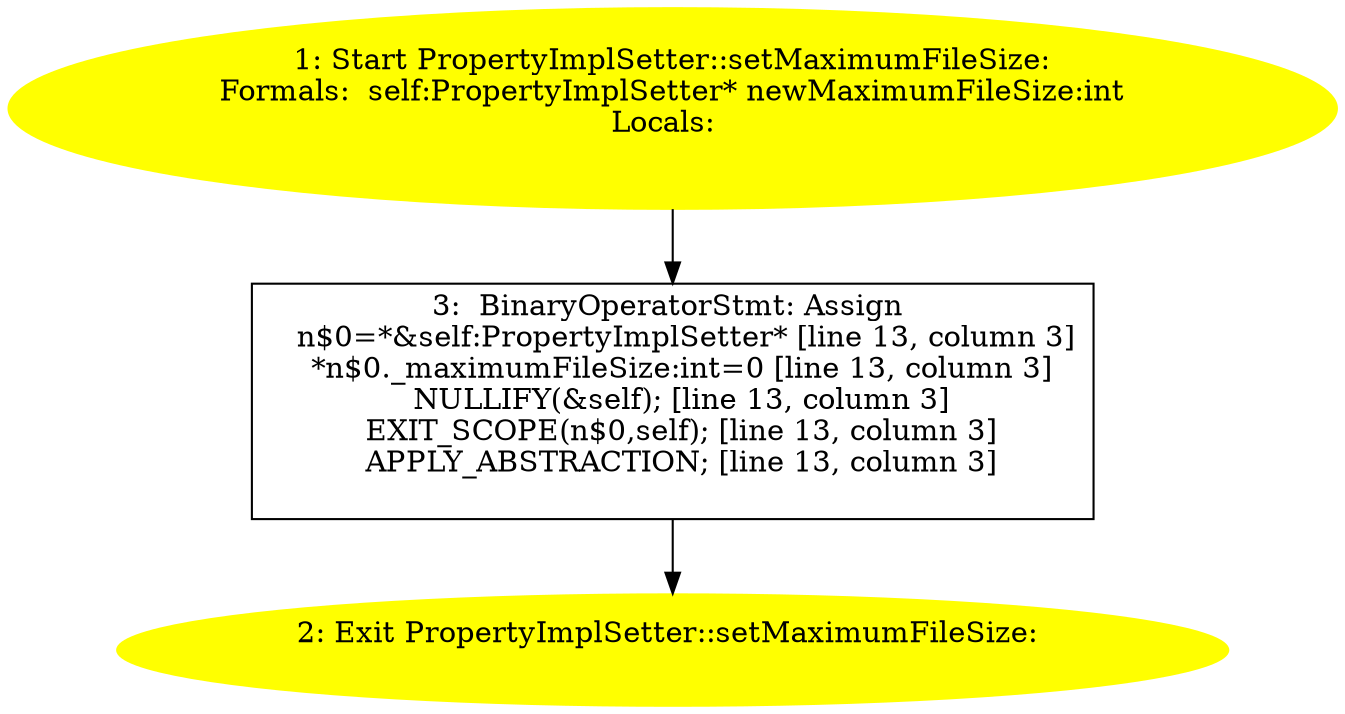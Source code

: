 /* @generated */
digraph cfg {
"setMaximumFileSize:#PropertyImplSetter#instance.1d600fefeeb62155817021d20e02a478_1" [label="1: Start PropertyImplSetter::setMaximumFileSize:\nFormals:  self:PropertyImplSetter* newMaximumFileSize:int\nLocals:  \n  " color=yellow style=filled]
	

	 "setMaximumFileSize:#PropertyImplSetter#instance.1d600fefeeb62155817021d20e02a478_1" -> "setMaximumFileSize:#PropertyImplSetter#instance.1d600fefeeb62155817021d20e02a478_3" ;
"setMaximumFileSize:#PropertyImplSetter#instance.1d600fefeeb62155817021d20e02a478_2" [label="2: Exit PropertyImplSetter::setMaximumFileSize: \n  " color=yellow style=filled]
	

"setMaximumFileSize:#PropertyImplSetter#instance.1d600fefeeb62155817021d20e02a478_3" [label="3:  BinaryOperatorStmt: Assign \n   n$0=*&self:PropertyImplSetter* [line 13, column 3]\n  *n$0._maximumFileSize:int=0 [line 13, column 3]\n  NULLIFY(&self); [line 13, column 3]\n  EXIT_SCOPE(n$0,self); [line 13, column 3]\n  APPLY_ABSTRACTION; [line 13, column 3]\n " shape="box"]
	

	 "setMaximumFileSize:#PropertyImplSetter#instance.1d600fefeeb62155817021d20e02a478_3" -> "setMaximumFileSize:#PropertyImplSetter#instance.1d600fefeeb62155817021d20e02a478_2" ;
}
